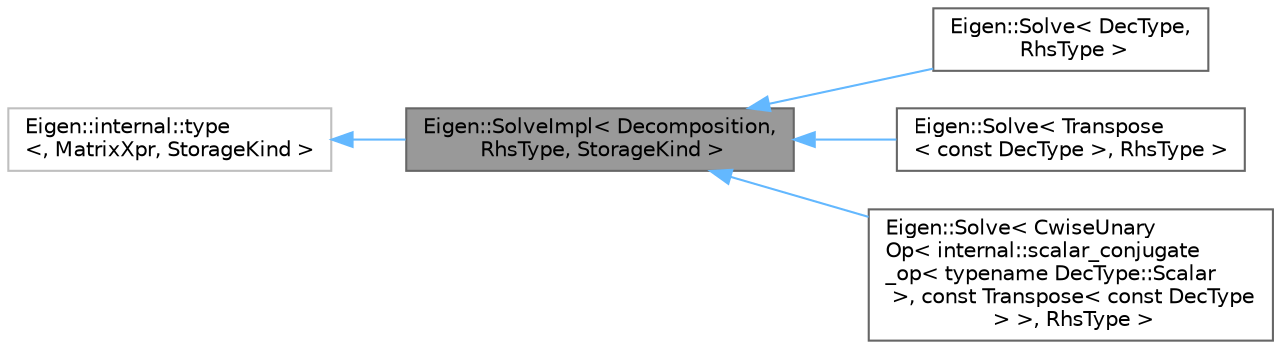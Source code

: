 digraph "Eigen::SolveImpl&lt; Decomposition, RhsType, StorageKind &gt;"
{
 // LATEX_PDF_SIZE
  bgcolor="transparent";
  edge [fontname=Helvetica,fontsize=10,labelfontname=Helvetica,labelfontsize=10];
  node [fontname=Helvetica,fontsize=10,shape=box,height=0.2,width=0.4];
  rankdir="LR";
  Node1 [id="Node000001",label="Eigen::SolveImpl\< Decomposition,\l RhsType, StorageKind \>",height=0.2,width=0.4,color="gray40", fillcolor="grey60", style="filled", fontcolor="black",tooltip=" "];
  Node2 -> Node1 [id="edge5_Node000001_Node000002",dir="back",color="steelblue1",style="solid",tooltip=" "];
  Node2 [id="Node000002",label="Eigen::internal::type\l\<, MatrixXpr, StorageKind \>",height=0.2,width=0.4,color="grey75", fillcolor="white", style="filled",URL="$structEigen_1_1internal_1_1generic__xpr__base.html",tooltip=" "];
  Node1 -> Node3 [id="edge6_Node000001_Node000003",dir="back",color="steelblue1",style="solid",tooltip=" "];
  Node3 [id="Node000003",label="Eigen::Solve\< DecType,\l RhsType \>",height=0.2,width=0.4,color="gray40", fillcolor="white", style="filled",URL="$classEigen_1_1Solve.html",tooltip=" "];
  Node1 -> Node4 [id="edge7_Node000001_Node000004",dir="back",color="steelblue1",style="solid",tooltip=" "];
  Node4 [id="Node000004",label="Eigen::Solve\< Transpose\l\< const DecType \>, RhsType \>",height=0.2,width=0.4,color="gray40", fillcolor="white", style="filled",URL="$classEigen_1_1Solve.html",tooltip=" "];
  Node1 -> Node5 [id="edge8_Node000001_Node000005",dir="back",color="steelblue1",style="solid",tooltip=" "];
  Node5 [id="Node000005",label="Eigen::Solve\< CwiseUnary\lOp\< internal::scalar_conjugate\l_op\< typename DecType::Scalar\l \>, const Transpose\< const DecType\l \> \>, RhsType \>",height=0.2,width=0.4,color="gray40", fillcolor="white", style="filled",URL="$classEigen_1_1Solve.html",tooltip=" "];
}

